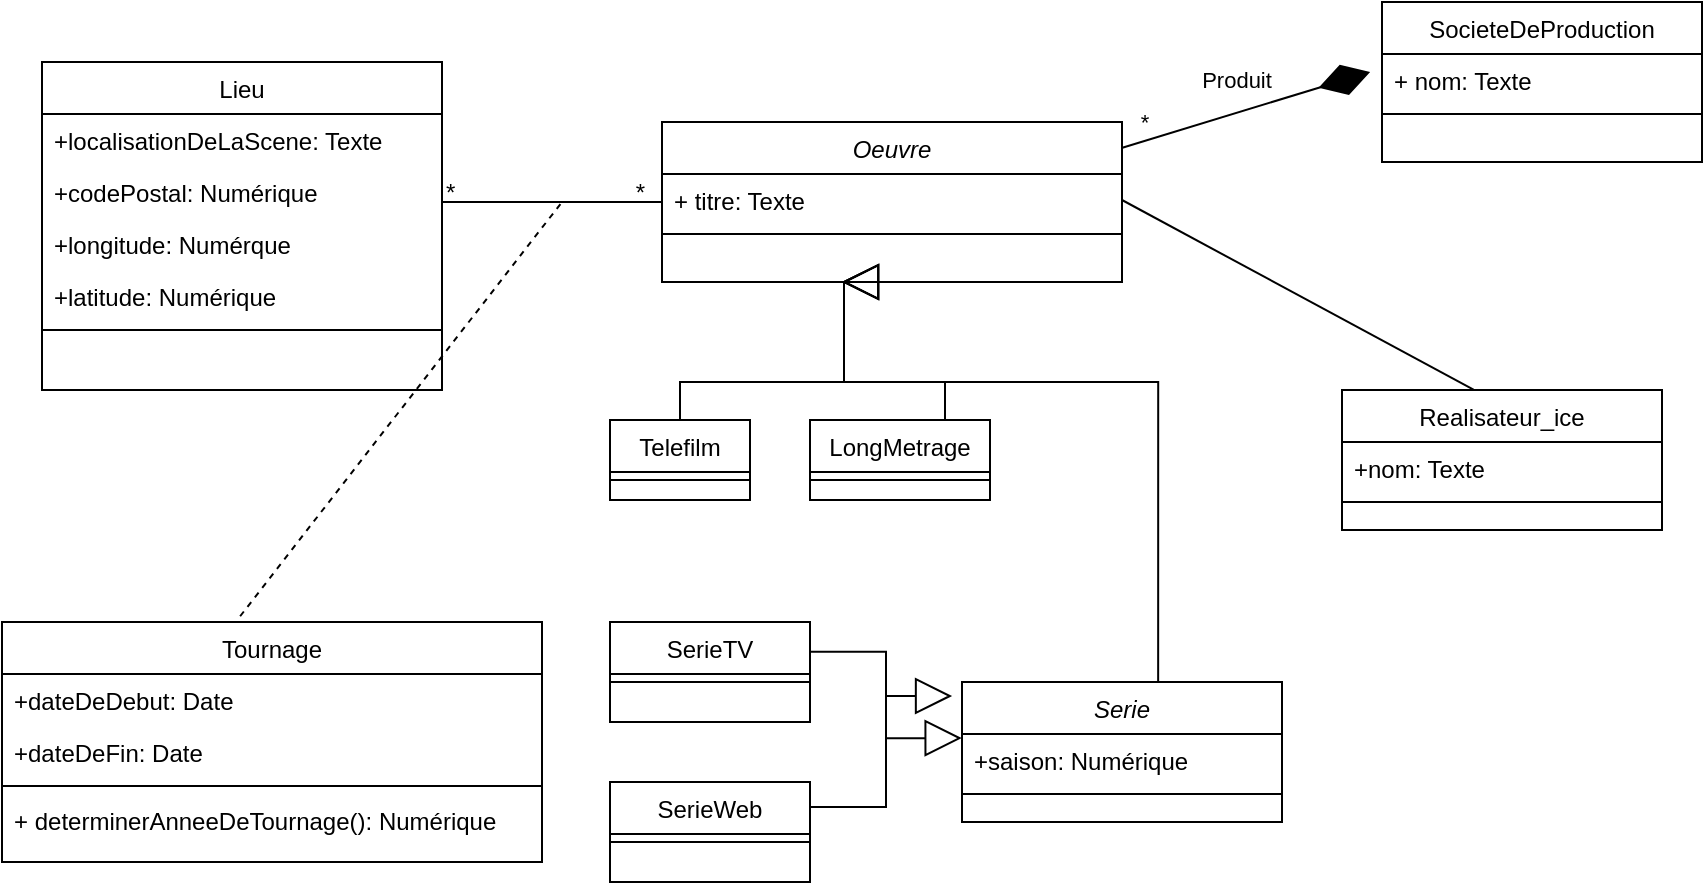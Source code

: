 <mxfile version="22.1.14" type="github">
  <diagram id="C5RBs43oDa-KdzZeNtuy" name="Page-1">
    <mxGraphModel dx="1195" dy="622" grid="1" gridSize="10" guides="1" tooltips="1" connect="1" arrows="1" fold="1" page="1" pageScale="1" pageWidth="827" pageHeight="1169" math="0" shadow="0">
      <root>
        <mxCell id="WIyWlLk6GJQsqaUBKTNV-0" />
        <mxCell id="WIyWlLk6GJQsqaUBKTNV-1" parent="WIyWlLk6GJQsqaUBKTNV-0" />
        <mxCell id="zkfFHV4jXpPFQw0GAbJ--0" value="Lieu" style="swimlane;fontStyle=0;align=center;verticalAlign=top;childLayout=stackLayout;horizontal=1;startSize=26;horizontalStack=0;resizeParent=1;resizeLast=0;collapsible=1;marginBottom=0;rounded=0;shadow=0;strokeWidth=1;" parent="WIyWlLk6GJQsqaUBKTNV-1" vertex="1">
          <mxGeometry x="30" y="110" width="200" height="164" as="geometry">
            <mxRectangle x="230" y="140" width="160" height="26" as="alternateBounds" />
          </mxGeometry>
        </mxCell>
        <mxCell id="zkfFHV4jXpPFQw0GAbJ--1" value="+localisationDeLaScene: Texte" style="text;align=left;verticalAlign=top;spacingLeft=4;spacingRight=4;overflow=hidden;rotatable=0;points=[[0,0.5],[1,0.5]];portConstraint=eastwest;" parent="zkfFHV4jXpPFQw0GAbJ--0" vertex="1">
          <mxGeometry y="26" width="200" height="26" as="geometry" />
        </mxCell>
        <mxCell id="WT051mn3f9VW_tq6ovXI-0" value="+codePostal: Numérique" style="text;align=left;verticalAlign=top;spacingLeft=4;spacingRight=4;overflow=hidden;rotatable=0;points=[[0,0.5],[1,0.5]];portConstraint=eastwest;rounded=0;shadow=0;html=0;" vertex="1" parent="zkfFHV4jXpPFQw0GAbJ--0">
          <mxGeometry y="52" width="200" height="26" as="geometry" />
        </mxCell>
        <mxCell id="zkfFHV4jXpPFQw0GAbJ--2" value="+longitude: Numérque" style="text;align=left;verticalAlign=top;spacingLeft=4;spacingRight=4;overflow=hidden;rotatable=0;points=[[0,0.5],[1,0.5]];portConstraint=eastwest;rounded=0;shadow=0;html=0;" parent="zkfFHV4jXpPFQw0GAbJ--0" vertex="1">
          <mxGeometry y="78" width="200" height="26" as="geometry" />
        </mxCell>
        <mxCell id="zkfFHV4jXpPFQw0GAbJ--3" value="+latitude: Numérique" style="text;align=left;verticalAlign=top;spacingLeft=4;spacingRight=4;overflow=hidden;rotatable=0;points=[[0,0.5],[1,0.5]];portConstraint=eastwest;rounded=0;shadow=0;html=0;" parent="zkfFHV4jXpPFQw0GAbJ--0" vertex="1">
          <mxGeometry y="104" width="200" height="26" as="geometry" />
        </mxCell>
        <mxCell id="zkfFHV4jXpPFQw0GAbJ--4" value="" style="line;html=1;strokeWidth=1;align=left;verticalAlign=middle;spacingTop=-1;spacingLeft=3;spacingRight=3;rotatable=0;labelPosition=right;points=[];portConstraint=eastwest;" parent="zkfFHV4jXpPFQw0GAbJ--0" vertex="1">
          <mxGeometry y="130" width="200" height="8" as="geometry" />
        </mxCell>
        <mxCell id="zkfFHV4jXpPFQw0GAbJ--13" value="Realisateur_ice" style="swimlane;fontStyle=0;align=center;verticalAlign=top;childLayout=stackLayout;horizontal=1;startSize=26;horizontalStack=0;resizeParent=1;resizeLast=0;collapsible=1;marginBottom=0;rounded=0;shadow=0;strokeWidth=1;" parent="WIyWlLk6GJQsqaUBKTNV-1" vertex="1">
          <mxGeometry x="680" y="274" width="160" height="70" as="geometry">
            <mxRectangle x="340" y="380" width="170" height="26" as="alternateBounds" />
          </mxGeometry>
        </mxCell>
        <mxCell id="zkfFHV4jXpPFQw0GAbJ--14" value="+nom: Texte" style="text;align=left;verticalAlign=top;spacingLeft=4;spacingRight=4;overflow=hidden;rotatable=0;points=[[0,0.5],[1,0.5]];portConstraint=eastwest;" parent="zkfFHV4jXpPFQw0GAbJ--13" vertex="1">
          <mxGeometry y="26" width="160" height="26" as="geometry" />
        </mxCell>
        <mxCell id="zkfFHV4jXpPFQw0GAbJ--15" value="" style="line;html=1;strokeWidth=1;align=left;verticalAlign=middle;spacingTop=-1;spacingLeft=3;spacingRight=3;rotatable=0;labelPosition=right;points=[];portConstraint=eastwest;" parent="zkfFHV4jXpPFQw0GAbJ--13" vertex="1">
          <mxGeometry y="52" width="160" height="8" as="geometry" />
        </mxCell>
        <mxCell id="zkfFHV4jXpPFQw0GAbJ--17" value="Oeuvre" style="swimlane;fontStyle=2;align=center;verticalAlign=top;childLayout=stackLayout;horizontal=1;startSize=26;horizontalStack=0;resizeParent=1;resizeLast=0;collapsible=1;marginBottom=0;rounded=0;shadow=0;strokeWidth=1;" parent="WIyWlLk6GJQsqaUBKTNV-1" vertex="1">
          <mxGeometry x="340" y="140" width="230" height="80" as="geometry">
            <mxRectangle x="550" y="140" width="160" height="26" as="alternateBounds" />
          </mxGeometry>
        </mxCell>
        <mxCell id="zkfFHV4jXpPFQw0GAbJ--18" value="+ titre: Texte" style="text;align=left;verticalAlign=top;spacingLeft=4;spacingRight=4;overflow=hidden;rotatable=0;points=[[0,0.5],[1,0.5]];portConstraint=eastwest;" parent="zkfFHV4jXpPFQw0GAbJ--17" vertex="1">
          <mxGeometry y="26" width="230" height="26" as="geometry" />
        </mxCell>
        <mxCell id="zkfFHV4jXpPFQw0GAbJ--23" value="" style="line;html=1;strokeWidth=1;align=left;verticalAlign=middle;spacingTop=-1;spacingLeft=3;spacingRight=3;rotatable=0;labelPosition=right;points=[];portConstraint=eastwest;" parent="zkfFHV4jXpPFQw0GAbJ--17" vertex="1">
          <mxGeometry y="52" width="230" height="8" as="geometry" />
        </mxCell>
        <mxCell id="zkfFHV4jXpPFQw0GAbJ--26" value="" style="endArrow=none;shadow=0;strokeWidth=1;rounded=0;endFill=0;edgeStyle=elbowEdgeStyle;elbow=vertical;" parent="WIyWlLk6GJQsqaUBKTNV-1" source="zkfFHV4jXpPFQw0GAbJ--0" target="zkfFHV4jXpPFQw0GAbJ--17" edge="1">
          <mxGeometry x="0.5" y="41" relative="1" as="geometry">
            <mxPoint x="380" y="192" as="sourcePoint" />
            <mxPoint x="540" y="192" as="targetPoint" />
            <mxPoint x="-40" y="32" as="offset" />
          </mxGeometry>
        </mxCell>
        <mxCell id="zkfFHV4jXpPFQw0GAbJ--27" value="*" style="resizable=0;align=left;verticalAlign=bottom;labelBackgroundColor=none;fontSize=12;" parent="zkfFHV4jXpPFQw0GAbJ--26" connectable="0" vertex="1">
          <mxGeometry x="-1" relative="1" as="geometry">
            <mxPoint y="4" as="offset" />
          </mxGeometry>
        </mxCell>
        <mxCell id="zkfFHV4jXpPFQw0GAbJ--28" value="*" style="resizable=0;align=right;verticalAlign=bottom;labelBackgroundColor=none;fontSize=12;" parent="zkfFHV4jXpPFQw0GAbJ--26" connectable="0" vertex="1">
          <mxGeometry x="1" relative="1" as="geometry">
            <mxPoint x="-7" y="4" as="offset" />
          </mxGeometry>
        </mxCell>
        <mxCell id="WT051mn3f9VW_tq6ovXI-2" value="SocieteDeProduction" style="swimlane;fontStyle=0;align=center;verticalAlign=top;childLayout=stackLayout;horizontal=1;startSize=26;horizontalStack=0;resizeParent=1;resizeLast=0;collapsible=1;marginBottom=0;rounded=0;shadow=0;strokeWidth=1;" vertex="1" parent="WIyWlLk6GJQsqaUBKTNV-1">
          <mxGeometry x="700" y="80" width="160" height="80" as="geometry">
            <mxRectangle x="550" y="140" width="160" height="26" as="alternateBounds" />
          </mxGeometry>
        </mxCell>
        <mxCell id="WT051mn3f9VW_tq6ovXI-3" value="+ nom: Texte" style="text;align=left;verticalAlign=top;spacingLeft=4;spacingRight=4;overflow=hidden;rotatable=0;points=[[0,0.5],[1,0.5]];portConstraint=eastwest;" vertex="1" parent="WT051mn3f9VW_tq6ovXI-2">
          <mxGeometry y="26" width="160" height="26" as="geometry" />
        </mxCell>
        <mxCell id="WT051mn3f9VW_tq6ovXI-4" value="" style="line;html=1;strokeWidth=1;align=left;verticalAlign=middle;spacingTop=-1;spacingLeft=3;spacingRight=3;rotatable=0;labelPosition=right;points=[];portConstraint=eastwest;" vertex="1" parent="WT051mn3f9VW_tq6ovXI-2">
          <mxGeometry y="52" width="160" height="8" as="geometry" />
        </mxCell>
        <mxCell id="WT051mn3f9VW_tq6ovXI-6" value="Telefilm" style="swimlane;fontStyle=0;align=center;verticalAlign=top;childLayout=stackLayout;horizontal=1;startSize=26;horizontalStack=0;resizeParent=1;resizeLast=0;collapsible=1;marginBottom=0;rounded=0;shadow=0;strokeWidth=1;" vertex="1" parent="WIyWlLk6GJQsqaUBKTNV-1">
          <mxGeometry x="314" y="289" width="70" height="40" as="geometry">
            <mxRectangle x="340" y="380" width="170" height="26" as="alternateBounds" />
          </mxGeometry>
        </mxCell>
        <mxCell id="WT051mn3f9VW_tq6ovXI-8" value="" style="line;html=1;strokeWidth=1;align=left;verticalAlign=middle;spacingTop=-1;spacingLeft=3;spacingRight=3;rotatable=0;labelPosition=right;points=[];portConstraint=eastwest;" vertex="1" parent="WT051mn3f9VW_tq6ovXI-6">
          <mxGeometry y="26" width="70" height="8" as="geometry" />
        </mxCell>
        <mxCell id="WT051mn3f9VW_tq6ovXI-9" value="LongMetrage" style="swimlane;fontStyle=0;align=center;verticalAlign=top;childLayout=stackLayout;horizontal=1;startSize=26;horizontalStack=0;resizeParent=1;resizeLast=0;collapsible=1;marginBottom=0;rounded=0;shadow=0;strokeWidth=1;" vertex="1" parent="WIyWlLk6GJQsqaUBKTNV-1">
          <mxGeometry x="414" y="289" width="90" height="40" as="geometry">
            <mxRectangle x="340" y="380" width="170" height="26" as="alternateBounds" />
          </mxGeometry>
        </mxCell>
        <mxCell id="WT051mn3f9VW_tq6ovXI-11" value="" style="line;html=1;strokeWidth=1;align=left;verticalAlign=middle;spacingTop=-1;spacingLeft=3;spacingRight=3;rotatable=0;labelPosition=right;points=[];portConstraint=eastwest;" vertex="1" parent="WT051mn3f9VW_tq6ovXI-9">
          <mxGeometry y="26" width="90" height="8" as="geometry" />
        </mxCell>
        <mxCell id="WT051mn3f9VW_tq6ovXI-12" value="Serie" style="swimlane;fontStyle=2;align=center;verticalAlign=top;childLayout=stackLayout;horizontal=1;startSize=26;horizontalStack=0;resizeParent=1;resizeLast=0;collapsible=1;marginBottom=0;rounded=0;shadow=0;strokeWidth=1;" vertex="1" parent="WIyWlLk6GJQsqaUBKTNV-1">
          <mxGeometry x="490" y="420" width="160" height="70" as="geometry">
            <mxRectangle x="340" y="380" width="170" height="26" as="alternateBounds" />
          </mxGeometry>
        </mxCell>
        <mxCell id="WT051mn3f9VW_tq6ovXI-31" value="+saison:&amp;nbsp;Numérique" style="text;strokeColor=none;fillColor=none;align=left;verticalAlign=top;spacingLeft=4;spacingRight=4;overflow=hidden;rotatable=0;points=[[0,0.5],[1,0.5]];portConstraint=eastwest;whiteSpace=wrap;html=1;" vertex="1" parent="WT051mn3f9VW_tq6ovXI-12">
          <mxGeometry y="26" width="160" height="26" as="geometry" />
        </mxCell>
        <mxCell id="WT051mn3f9VW_tq6ovXI-14" value="" style="line;html=1;strokeWidth=1;align=left;verticalAlign=middle;spacingTop=-1;spacingLeft=3;spacingRight=3;rotatable=0;labelPosition=right;points=[];portConstraint=eastwest;" vertex="1" parent="WT051mn3f9VW_tq6ovXI-12">
          <mxGeometry y="52" width="160" height="8" as="geometry" />
        </mxCell>
        <mxCell id="WT051mn3f9VW_tq6ovXI-15" value="SerieWeb" style="swimlane;fontStyle=0;align=center;verticalAlign=top;childLayout=stackLayout;horizontal=1;startSize=26;horizontalStack=0;resizeParent=1;resizeLast=0;collapsible=1;marginBottom=0;rounded=0;shadow=0;strokeWidth=1;" vertex="1" parent="WIyWlLk6GJQsqaUBKTNV-1">
          <mxGeometry x="314" y="470" width="100" height="50" as="geometry">
            <mxRectangle x="340" y="380" width="170" height="26" as="alternateBounds" />
          </mxGeometry>
        </mxCell>
        <mxCell id="WT051mn3f9VW_tq6ovXI-17" value="" style="line;html=1;strokeWidth=1;align=left;verticalAlign=middle;spacingTop=-1;spacingLeft=3;spacingRight=3;rotatable=0;labelPosition=right;points=[];portConstraint=eastwest;" vertex="1" parent="WT051mn3f9VW_tq6ovXI-15">
          <mxGeometry y="26" width="100" height="8" as="geometry" />
        </mxCell>
        <mxCell id="WT051mn3f9VW_tq6ovXI-18" value="SerieTV" style="swimlane;fontStyle=0;align=center;verticalAlign=top;childLayout=stackLayout;horizontal=1;startSize=26;horizontalStack=0;resizeParent=1;resizeLast=0;collapsible=1;marginBottom=0;rounded=0;shadow=0;strokeWidth=1;" vertex="1" parent="WIyWlLk6GJQsqaUBKTNV-1">
          <mxGeometry x="314" y="390" width="100" height="50" as="geometry">
            <mxRectangle x="340" y="380" width="170" height="26" as="alternateBounds" />
          </mxGeometry>
        </mxCell>
        <mxCell id="WT051mn3f9VW_tq6ovXI-20" value="" style="line;html=1;strokeWidth=1;align=left;verticalAlign=middle;spacingTop=-1;spacingLeft=3;spacingRight=3;rotatable=0;labelPosition=right;points=[];portConstraint=eastwest;" vertex="1" parent="WT051mn3f9VW_tq6ovXI-18">
          <mxGeometry y="26" width="100" height="8" as="geometry" />
        </mxCell>
        <mxCell id="WT051mn3f9VW_tq6ovXI-23" value="Tournage" style="swimlane;fontStyle=0;align=center;verticalAlign=top;childLayout=stackLayout;horizontal=1;startSize=26;horizontalStack=0;resizeParent=1;resizeLast=0;collapsible=1;marginBottom=0;rounded=0;shadow=0;strokeWidth=1;" vertex="1" parent="WIyWlLk6GJQsqaUBKTNV-1">
          <mxGeometry x="10" y="390" width="270" height="120" as="geometry">
            <mxRectangle x="230" y="140" width="160" height="26" as="alternateBounds" />
          </mxGeometry>
        </mxCell>
        <mxCell id="WT051mn3f9VW_tq6ovXI-24" value="+dateDeDebut: Date" style="text;align=left;verticalAlign=top;spacingLeft=4;spacingRight=4;overflow=hidden;rotatable=0;points=[[0,0.5],[1,0.5]];portConstraint=eastwest;" vertex="1" parent="WT051mn3f9VW_tq6ovXI-23">
          <mxGeometry y="26" width="270" height="26" as="geometry" />
        </mxCell>
        <mxCell id="WT051mn3f9VW_tq6ovXI-25" value="+dateDeFin: Date" style="text;align=left;verticalAlign=top;spacingLeft=4;spacingRight=4;overflow=hidden;rotatable=0;points=[[0,0.5],[1,0.5]];portConstraint=eastwest;rounded=0;shadow=0;html=0;" vertex="1" parent="WT051mn3f9VW_tq6ovXI-23">
          <mxGeometry y="52" width="270" height="26" as="geometry" />
        </mxCell>
        <mxCell id="WT051mn3f9VW_tq6ovXI-28" value="" style="line;html=1;strokeWidth=1;align=left;verticalAlign=middle;spacingTop=-1;spacingLeft=3;spacingRight=3;rotatable=0;labelPosition=right;points=[];portConstraint=eastwest;" vertex="1" parent="WT051mn3f9VW_tq6ovXI-23">
          <mxGeometry y="78" width="270" height="8" as="geometry" />
        </mxCell>
        <mxCell id="WT051mn3f9VW_tq6ovXI-29" value="+ determinerAnneeDeTournage():&amp;nbsp;Numérique" style="text;strokeColor=none;fillColor=none;align=left;verticalAlign=top;spacingLeft=4;spacingRight=4;overflow=hidden;rotatable=0;points=[[0,0.5],[1,0.5]];portConstraint=eastwest;whiteSpace=wrap;html=1;" vertex="1" parent="WT051mn3f9VW_tq6ovXI-23">
          <mxGeometry y="86" width="270" height="26" as="geometry" />
        </mxCell>
        <mxCell id="WT051mn3f9VW_tq6ovXI-46" value="" style="endArrow=block;endSize=16;endFill=0;html=1;rounded=0;exitX=0.998;exitY=0.297;exitDx=0;exitDy=0;exitPerimeter=0;entryX=-0.001;entryY=0.079;entryDx=0;entryDy=0;entryPerimeter=0;edgeStyle=orthogonalEdgeStyle;" edge="1" parent="WIyWlLk6GJQsqaUBKTNV-1" source="WT051mn3f9VW_tq6ovXI-18" target="WT051mn3f9VW_tq6ovXI-31">
          <mxGeometry width="160" relative="1" as="geometry">
            <mxPoint x="430" y="440" as="sourcePoint" />
            <mxPoint x="590" y="440" as="targetPoint" />
          </mxGeometry>
        </mxCell>
        <mxCell id="WT051mn3f9VW_tq6ovXI-51" value="" style="endArrow=block;endSize=16;endFill=0;html=1;rounded=0;edgeStyle=orthogonalEdgeStyle;exitX=0.5;exitY=0;exitDx=0;exitDy=0;" edge="1" parent="WIyWlLk6GJQsqaUBKTNV-1" source="WT051mn3f9VW_tq6ovXI-6">
          <mxGeometry width="160" relative="1" as="geometry">
            <mxPoint x="480" y="250" as="sourcePoint" />
            <mxPoint x="430" y="220" as="targetPoint" />
            <Array as="points">
              <mxPoint x="349" y="270" />
              <mxPoint x="431" y="270" />
              <mxPoint x="431" y="220" />
            </Array>
          </mxGeometry>
        </mxCell>
        <mxCell id="WT051mn3f9VW_tq6ovXI-52" value="" style="endArrow=block;endSize=16;endFill=0;html=1;rounded=0;exitX=0.75;exitY=0;exitDx=0;exitDy=0;edgeStyle=orthogonalEdgeStyle;" edge="1" parent="WIyWlLk6GJQsqaUBKTNV-1" source="WT051mn3f9VW_tq6ovXI-9">
          <mxGeometry width="160" relative="1" as="geometry">
            <mxPoint x="490" y="250" as="sourcePoint" />
            <mxPoint x="430" y="220" as="targetPoint" />
            <Array as="points">
              <mxPoint x="481" y="270" />
              <mxPoint x="431" y="270" />
              <mxPoint x="431" y="220" />
            </Array>
          </mxGeometry>
        </mxCell>
        <mxCell id="WT051mn3f9VW_tq6ovXI-53" value="" style="endArrow=block;endSize=16;endFill=0;html=1;rounded=0;edgeStyle=orthogonalEdgeStyle;exitX=0.613;exitY=0;exitDx=0;exitDy=0;exitPerimeter=0;" edge="1" parent="WIyWlLk6GJQsqaUBKTNV-1" source="WT051mn3f9VW_tq6ovXI-12">
          <mxGeometry width="160" relative="1" as="geometry">
            <mxPoint x="490" y="330" as="sourcePoint" />
            <mxPoint x="430" y="220" as="targetPoint" />
            <Array as="points">
              <mxPoint x="588" y="270" />
              <mxPoint x="431" y="270" />
              <mxPoint x="431" y="220" />
            </Array>
          </mxGeometry>
        </mxCell>
        <mxCell id="WT051mn3f9VW_tq6ovXI-60" value="" style="endArrow=block;endSize=16;endFill=0;html=1;rounded=0;exitX=1;exitY=0.25;exitDx=0;exitDy=0;edgeStyle=orthogonalEdgeStyle;entryX=-0.031;entryY=0.1;entryDx=0;entryDy=0;entryPerimeter=0;" edge="1" parent="WIyWlLk6GJQsqaUBKTNV-1" source="WT051mn3f9VW_tq6ovXI-15" target="WT051mn3f9VW_tq6ovXI-12">
          <mxGeometry width="160" relative="1" as="geometry">
            <mxPoint x="384" y="610" as="sourcePoint" />
            <mxPoint x="560" y="915" as="targetPoint" />
          </mxGeometry>
        </mxCell>
        <mxCell id="WT051mn3f9VW_tq6ovXI-61" value="" style="endArrow=diamondThin;endFill=1;endSize=24;html=1;rounded=0;entryX=-0.037;entryY=0.346;entryDx=0;entryDy=0;entryPerimeter=0;exitX=0.999;exitY=0.163;exitDx=0;exitDy=0;exitPerimeter=0;" edge="1" parent="WIyWlLk6GJQsqaUBKTNV-1" source="zkfFHV4jXpPFQw0GAbJ--17" target="WT051mn3f9VW_tq6ovXI-3">
          <mxGeometry width="160" relative="1" as="geometry">
            <mxPoint x="500" y="510" as="sourcePoint" />
            <mxPoint x="660" y="510" as="targetPoint" />
          </mxGeometry>
        </mxCell>
        <mxCell id="WT051mn3f9VW_tq6ovXI-62" value="Produit" style="edgeLabel;html=1;align=center;verticalAlign=middle;resizable=0;points=[];" vertex="1" connectable="0" parent="WT051mn3f9VW_tq6ovXI-61">
          <mxGeometry x="-0.082" y="-1" relative="1" as="geometry">
            <mxPoint y="-18" as="offset" />
          </mxGeometry>
        </mxCell>
        <mxCell id="WT051mn3f9VW_tq6ovXI-63" value="*" style="edgeLabel;html=1;align=center;verticalAlign=middle;resizable=0;points=[];" vertex="1" connectable="0" parent="WT051mn3f9VW_tq6ovXI-61">
          <mxGeometry x="-0.823" y="-1" relative="1" as="geometry">
            <mxPoint y="-11" as="offset" />
          </mxGeometry>
        </mxCell>
        <mxCell id="WT051mn3f9VW_tq6ovXI-65" value="" style="endArrow=none;html=1;rounded=0;exitX=1;exitY=0.5;exitDx=0;exitDy=0;entryX=0.411;entryY=-0.002;entryDx=0;entryDy=0;entryPerimeter=0;" edge="1" parent="WIyWlLk6GJQsqaUBKTNV-1" source="zkfFHV4jXpPFQw0GAbJ--18" target="zkfFHV4jXpPFQw0GAbJ--13">
          <mxGeometry width="50" height="50" relative="1" as="geometry">
            <mxPoint x="560" y="240" as="sourcePoint" />
            <mxPoint x="610" y="190" as="targetPoint" />
          </mxGeometry>
        </mxCell>
        <mxCell id="WT051mn3f9VW_tq6ovXI-67" value="" style="endArrow=none;dashed=1;html=1;rounded=0;exitX=0.441;exitY=-0.024;exitDx=0;exitDy=0;exitPerimeter=0;" edge="1" parent="WIyWlLk6GJQsqaUBKTNV-1" source="WT051mn3f9VW_tq6ovXI-23">
          <mxGeometry width="50" height="50" relative="1" as="geometry">
            <mxPoint x="560" y="370" as="sourcePoint" />
            <mxPoint x="290" y="180" as="targetPoint" />
          </mxGeometry>
        </mxCell>
      </root>
    </mxGraphModel>
  </diagram>
</mxfile>
